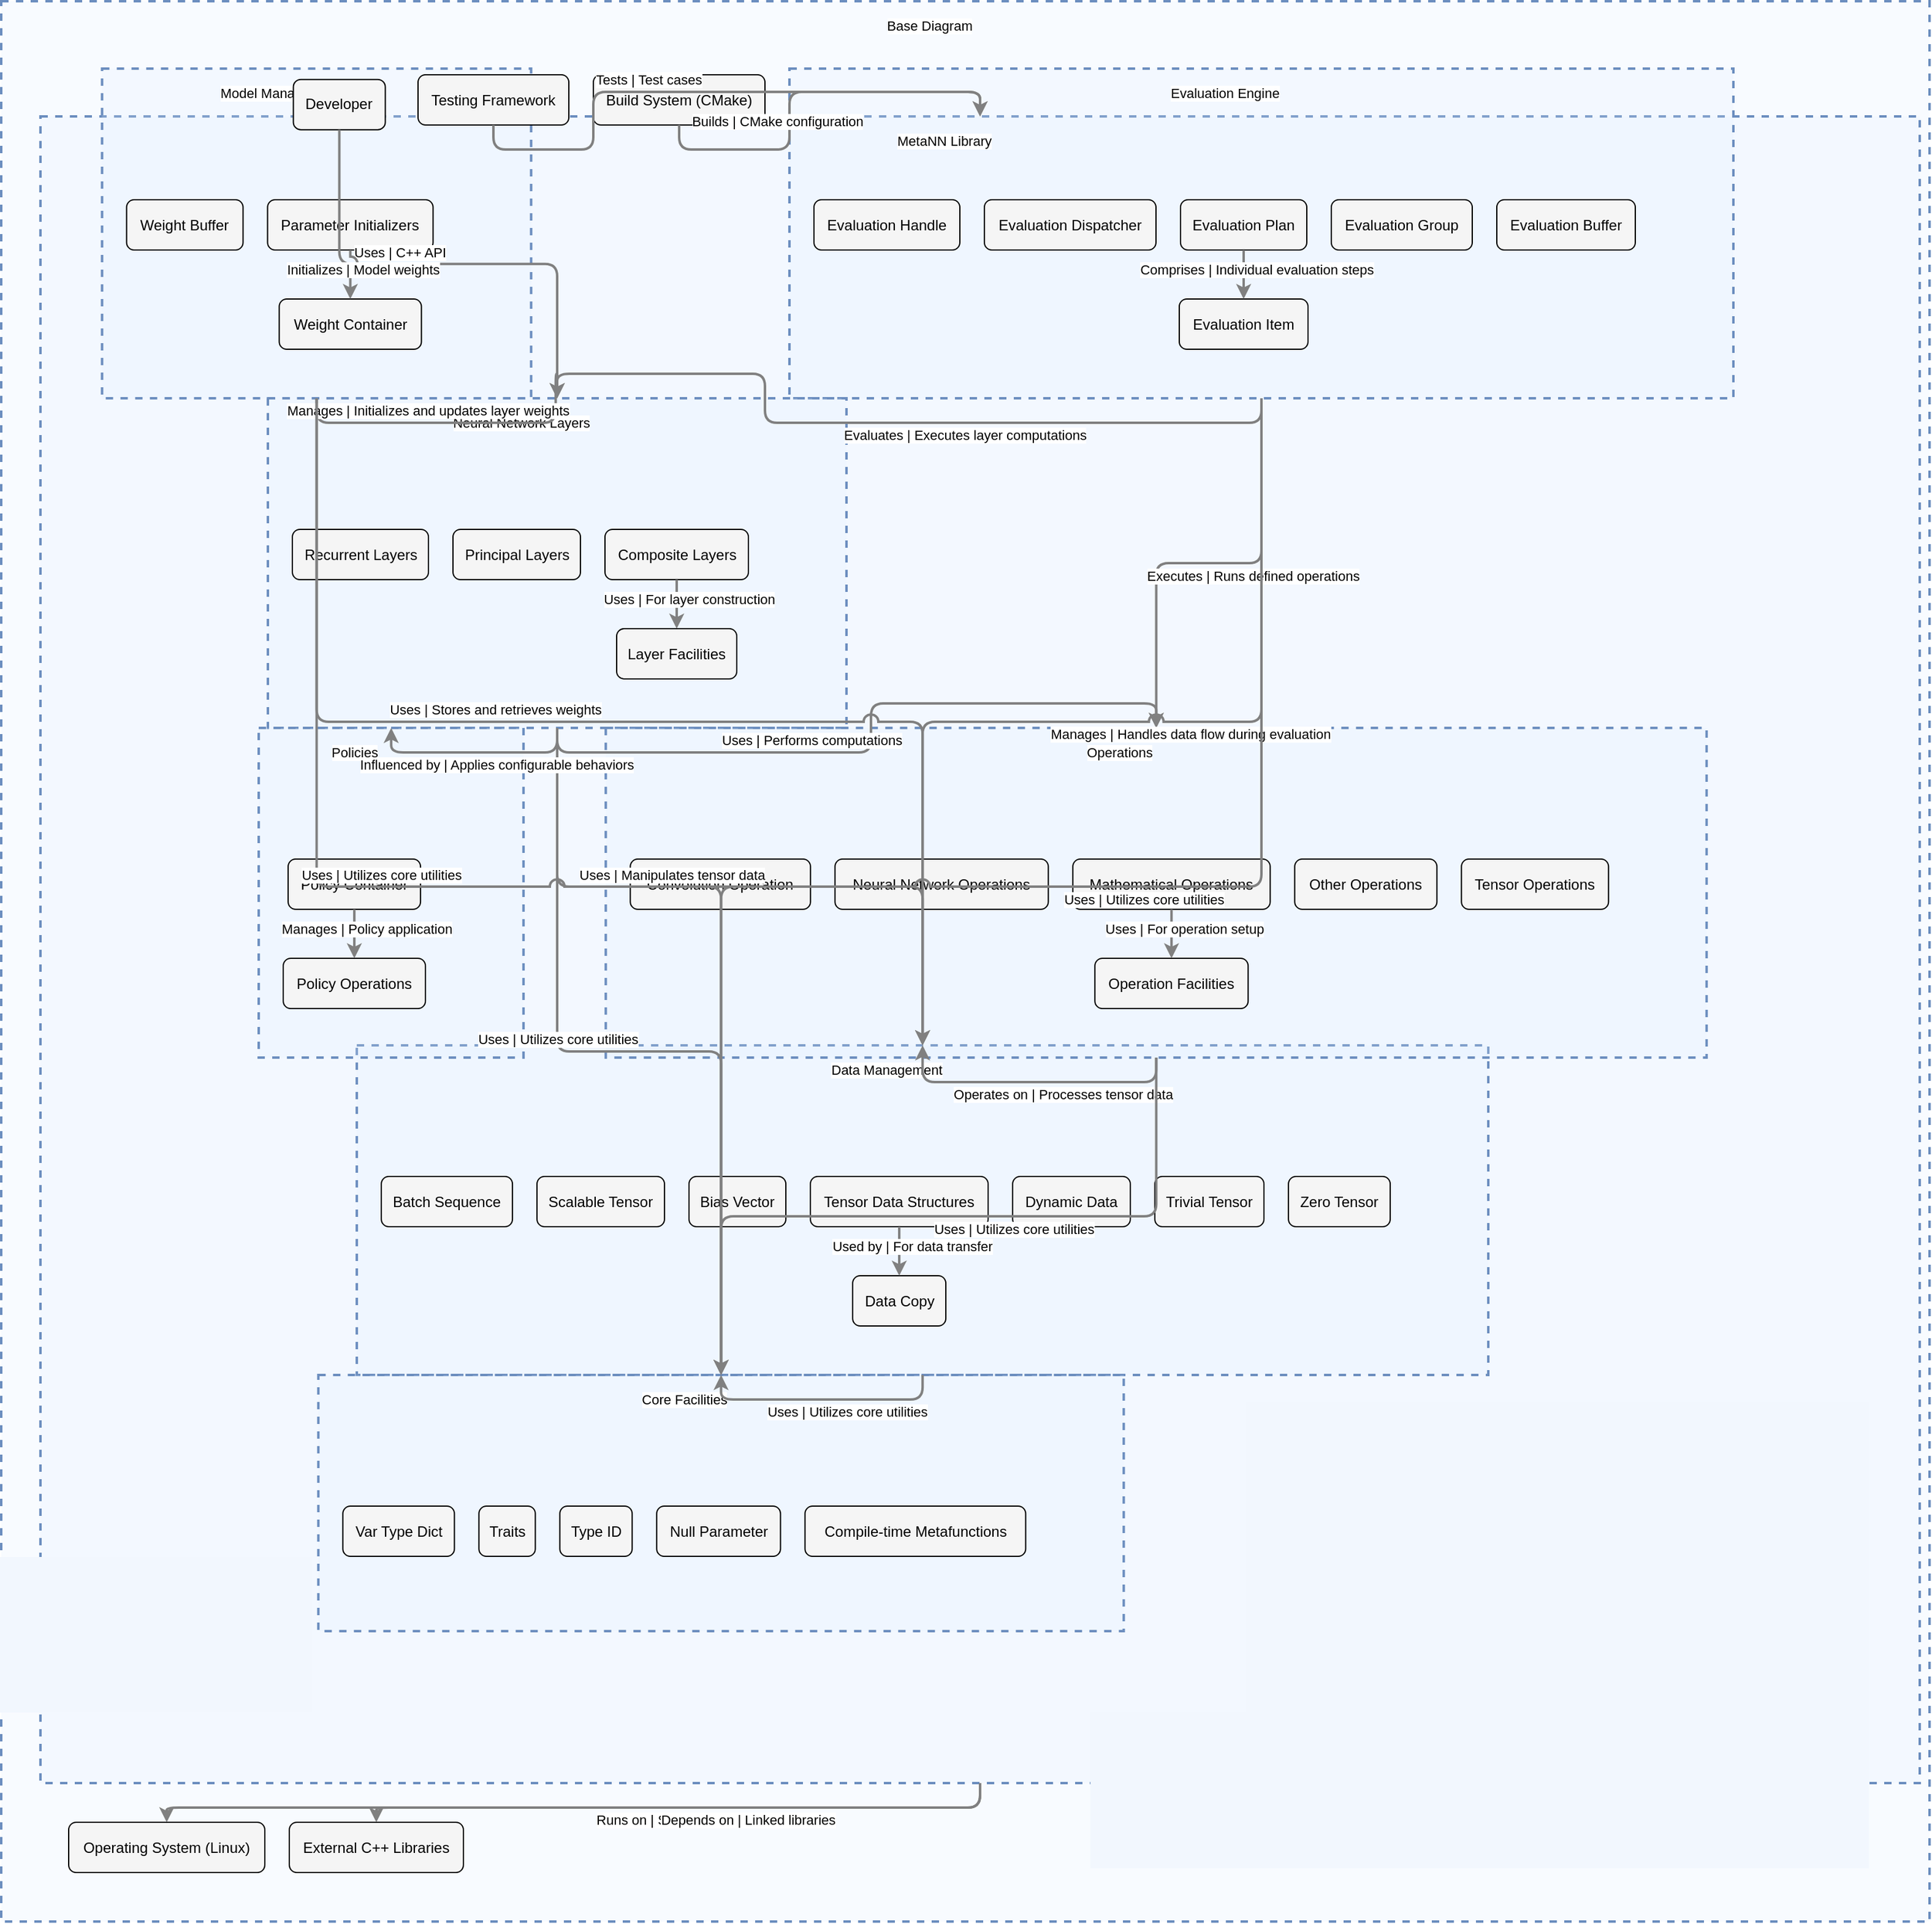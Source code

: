 <?xml version="1.0" encoding="UTF-8"?>
        <mxfile version="14.6.5" type="device">
          <diagram id="codeviz-diagram" name="System Diagram">
            <mxGraphModel dx="1000" dy="1000" grid="1" gridSize="10" guides="1" tooltips="1" connect="1" arrows="1" fold="1" page="1" pageScale="1" pageWidth="1169" pageHeight="827" math="0" shadow="0">
              <root>
                <mxCell id="0"/>
                <mxCell id="1" parent="0"/>
                <mxCell id="data_management_boundary" value="" style="html=1;whiteSpace=wrap;container=1;fillColor=#dae8fc;strokeColor=#6c8ebf;dashed=1;fillOpacity=20;strokeWidth=2;containerType=none;recursiveResize=0;movable=1;resizable=1;autosize=0;dropTarget=0" vertex="1" parent="metann_library_boundary">
                  <mxGeometry x="258.05" y="758" width="923" height="269" as="geometry"/>
                </mxCell>
                <mxCell id="data_management_boundary_label" value="Data Management" style="edgeLabel;html=1;align=center;verticalAlign=middle;resizable=0;labelBackgroundColor=white;spacing=5" vertex="1" parent="metann_library_boundary">
                  <mxGeometry x="266.05" y="766" width="847" height="24" as="geometry"/>
                </mxCell>
<mxCell id="evaluation_engine_boundary" value="" style="html=1;whiteSpace=wrap;container=1;fillColor=#dae8fc;strokeColor=#6c8ebf;dashed=1;fillOpacity=20;strokeWidth=2;containerType=none;recursiveResize=0;movable=1;resizable=1;autosize=0;dropTarget=0" vertex="1" parent="metann_library_boundary">
                  <mxGeometry x="610.983" y="-39" width="770" height="269" as="geometry"/>
                </mxCell>
                <mxCell id="evaluation_engine_boundary_label" value="Evaluation Engine" style="edgeLabel;html=1;align=center;verticalAlign=middle;resizable=0;labelBackgroundColor=white;spacing=5" vertex="1" parent="metann_library_boundary">
                  <mxGeometry x="618.983" y="-31" width="694" height="24" as="geometry"/>
                </mxCell>
<mxCell id="core_facilities_boundary" value="" style="html=1;whiteSpace=wrap;container=1;fillColor=#dae8fc;strokeColor=#6c8ebf;dashed=1;fillOpacity=20;strokeWidth=2;containerType=none;recursiveResize=0;movable=1;resizable=1;autosize=0;dropTarget=0" vertex="1" parent="metann_library_boundary">
                  <mxGeometry x="226.683" y="1027" width="657" height="209" as="geometry"/>
                </mxCell>
                <mxCell id="core_facilities_boundary_label" value="Core Facilities" style="edgeLabel;html=1;align=center;verticalAlign=middle;resizable=0;labelBackgroundColor=white;spacing=5" vertex="1" parent="metann_library_boundary">
                  <mxGeometry x="234.683" y="1035" width="581" height="24" as="geometry"/>
                </mxCell>
<mxCell id="nn_layers_boundary" value="" style="html=1;whiteSpace=wrap;container=1;fillColor=#dae8fc;strokeColor=#6c8ebf;dashed=1;fillOpacity=20;strokeWidth=2;containerType=none;recursiveResize=0;movable=1;resizable=1;autosize=0;dropTarget=0" vertex="1" parent="metann_library_boundary">
                  <mxGeometry x="185.517" y="230" width="472" height="269" as="geometry"/>
                </mxCell>
                <mxCell id="nn_layers_boundary_label" value="Neural Network Layers" style="edgeLabel;html=1;align=center;verticalAlign=middle;resizable=0;labelBackgroundColor=white;spacing=5" vertex="1" parent="metann_library_boundary">
                  <mxGeometry x="193.517" y="238" width="396" height="24" as="geometry"/>
                </mxCell>
<mxCell id="model_management_boundary" value="" style="html=1;whiteSpace=wrap;container=1;fillColor=#dae8fc;strokeColor=#6c8ebf;dashed=1;fillOpacity=20;strokeWidth=2;containerType=none;recursiveResize=0;movable=1;resizable=1;autosize=0;dropTarget=0" vertex="1" parent="metann_library_boundary">
                  <mxGeometry x="50.267" y="-39" width="350" height="269" as="geometry"/>
                </mxCell>
                <mxCell id="model_management_boundary_label" value="Model Management" style="edgeLabel;html=1;align=center;verticalAlign=middle;resizable=0;labelBackgroundColor=white;spacing=5" vertex="1" parent="metann_library_boundary">
                  <mxGeometry x="58.267" y="-31" width="274" height="24" as="geometry"/>
                </mxCell>
<mxCell id="operations_boundary" value="" style="html=1;whiteSpace=wrap;container=1;fillColor=#dae8fc;strokeColor=#6c8ebf;dashed=1;fillOpacity=20;strokeWidth=2;containerType=none;recursiveResize=0;movable=1;resizable=1;autosize=0;dropTarget=0" vertex="1" parent="metann_library_boundary">
                  <mxGeometry x="461.15" y="499" width="898" height="269" as="geometry"/>
                </mxCell>
                <mxCell id="operations_boundary_label" value="Operations" style="edgeLabel;html=1;align=center;verticalAlign=middle;resizable=0;labelBackgroundColor=white;spacing=5" vertex="1" parent="metann_library_boundary">
                  <mxGeometry x="469.15" y="507" width="822" height="24" as="geometry"/>
                </mxCell>
<mxCell id="policies_boundary" value="" style="html=1;whiteSpace=wrap;container=1;fillColor=#dae8fc;strokeColor=#6c8ebf;dashed=1;fillOpacity=20;strokeWidth=2;containerType=none;recursiveResize=0;movable=1;resizable=1;autosize=0;dropTarget=0" vertex="1" parent="metann_library_boundary">
                  <mxGeometry x="178.05" y="499" width="216" height="269" as="geometry"/>
                </mxCell>
                <mxCell id="policies_boundary_label" value="Policies" style="edgeLabel;html=1;align=center;verticalAlign=middle;resizable=0;labelBackgroundColor=white;spacing=5" vertex="1" parent="metann_library_boundary">
                  <mxGeometry x="186.05" y="507" width="140" height="24" as="geometry"/>
                </mxCell>
<mxCell id="metann_library_boundary" value="" style="html=1;whiteSpace=wrap;container=1;fillColor=#dae8fc;strokeColor=#6c8ebf;dashed=1;fillOpacity=20;strokeWidth=2;containerType=none;recursiveResize=0;movable=1;resizable=1;autosize=0;dropTarget=0" vertex="1" parent="base-diagram-group">
                  <mxGeometry x="32" y="94" width="1533" height="1360" as="geometry"/>
                </mxCell>
                <mxCell id="metann_library_boundary_label" value="MetaNN Library" style="edgeLabel;html=1;align=center;verticalAlign=middle;resizable=0;labelBackgroundColor=white;spacing=5" vertex="1" parent="base-diagram-group">
                  <mxGeometry x="40" y="102" width="1457" height="24" as="geometry"/>
                </mxCell>
<mxCell id="base-diagram-group" value="" style="html=1;whiteSpace=wrap;container=1;fillColor=#dae8fc;strokeColor=#6c8ebf;dashed=1;fillOpacity=20;strokeWidth=2;containerType=none;recursiveResize=0;movable=1;resizable=1;autosize=0;dropTarget=0" vertex="1" parent="1">
                  <mxGeometry x="12" y="12" width="1573" height="1567" as="geometry"/>
                </mxCell>
                <mxCell id="base-diagram-group_label" value="Base Diagram" style="edgeLabel;html=1;align=center;verticalAlign=middle;resizable=0;labelBackgroundColor=white;spacing=5" vertex="1" parent="1">
                  <mxGeometry x="20" y="20" width="1497" height="24" as="geometry"/>
                </mxCell>
                <mxCell id="developer" value="Developer" style="rounded=1;whiteSpace=wrap;html=1;fillColor=#f5f5f5" vertex="1" parent="base-diagram-group">
                      <mxGeometry x="238.296" y="63.84" width="75" height="41" as="geometry"/>
                    </mxCell>
<mxCell id="build_system" value="Build System (CMake)" style="rounded=1;whiteSpace=wrap;html=1;fillColor=#f5f5f5" vertex="1" parent="base-diagram-group">
                      <mxGeometry x="483.017" y="60" width="140" height="41" as="geometry"/>
                    </mxCell>
<mxCell id="testing_framework" value="Testing Framework" style="rounded=1;whiteSpace=wrap;html=1;fillColor=#f5f5f5" vertex="1" parent="base-diagram-group">
                      <mxGeometry x="340.017" y="60" width="123" height="41" as="geometry"/>
                    </mxCell>
<mxCell id="operating_system" value="Operating System (Linux)" style="rounded=1;whiteSpace=wrap;html=1;fillColor=#f5f5f5" vertex="1" parent="base-diagram-group">
                      <mxGeometry x="55.017" y="1486" width="160" height="41" as="geometry"/>
                    </mxCell>
<mxCell id="external_libraries" value="External C++ Libraries" style="rounded=1;whiteSpace=wrap;html=1;fillColor=#f5f5f5" vertex="1" parent="base-diagram-group">
                      <mxGeometry x="235.017" y="1486" width="142" height="41" as="geometry"/>
                    </mxCell>
<mxCell id="tensor_data" value="Tensor Data Structures" style="rounded=1;whiteSpace=wrap;html=1;fillColor=#f5f5f5" vertex="1" parent="data_management_boundary">
                      <mxGeometry x="370" y="107" width="145" height="41" as="geometry"/>
                    </mxCell>
<mxCell id="scalable_tensor" value="Scalable Tensor" style="rounded=1;whiteSpace=wrap;html=1;fillColor=#f5f5f5" vertex="1" parent="data_management_boundary">
                      <mxGeometry x="147" y="107" width="104" height="41" as="geometry"/>
                    </mxCell>
<mxCell id="bias_vector" value="Bias Vector" style="rounded=1;whiteSpace=wrap;html=1;fillColor=#f5f5f5" vertex="1" parent="data_management_boundary">
                      <mxGeometry x="271" y="107" width="79" height="41" as="geometry"/>
                    </mxCell>
<mxCell id="dynamic_data" value="Dynamic Data" style="rounded=1;whiteSpace=wrap;html=1;fillColor=#f5f5f5" vertex="1" parent="data_management_boundary">
                      <mxGeometry x="535" y="107" width="96" height="41" as="geometry"/>
                    </mxCell>
<mxCell id="zero_tensor" value="Zero Tensor" style="rounded=1;whiteSpace=wrap;html=1;fillColor=#f5f5f5" vertex="1" parent="data_management_boundary">
                      <mxGeometry x="760" y="107" width="83" height="41" as="geometry"/>
                    </mxCell>
<mxCell id="trivial_tensor" value="Trivial Tensor" style="rounded=1;whiteSpace=wrap;html=1;fillColor=#f5f5f5" vertex="1" parent="data_management_boundary">
                      <mxGeometry x="651" y="107" width="89" height="41" as="geometry"/>
                    </mxCell>
<mxCell id="batch_sequence" value="Batch Sequence" style="rounded=1;whiteSpace=wrap;html=1;fillColor=#f5f5f5" vertex="1" parent="data_management_boundary">
                      <mxGeometry x="20" y="107" width="107" height="41" as="geometry"/>
                    </mxCell>
<mxCell id="data_copy_comp" value="Data Copy" style="rounded=1;whiteSpace=wrap;html=1;fillColor=#f5f5f5" vertex="1" parent="data_management_boundary">
                      <mxGeometry x="404.5" y="188" width="76" height="41" as="geometry"/>
                    </mxCell>
<mxCell id="eval_plan" value="Evaluation Plan" style="rounded=1;whiteSpace=wrap;html=1;fillColor=#f5f5f5" vertex="1" parent="evaluation_engine_boundary">
                      <mxGeometry x="319" y="107" width="103" height="41" as="geometry"/>
                    </mxCell>
<mxCell id="eval_handle" value="Evaluation Handle" style="rounded=1;whiteSpace=wrap;html=1;fillColor=#f5f5f5" vertex="1" parent="evaluation_engine_boundary">
                      <mxGeometry x="20" y="107" width="119" height="41" as="geometry"/>
                    </mxCell>
<mxCell id="eval_dispatcher" value="Evaluation Dispatcher" style="rounded=1;whiteSpace=wrap;html=1;fillColor=#f5f5f5" vertex="1" parent="evaluation_engine_boundary">
                      <mxGeometry x="159" y="107" width="140" height="41" as="geometry"/>
                    </mxCell>
<mxCell id="eval_group" value="Evaluation Group" style="rounded=1;whiteSpace=wrap;html=1;fillColor=#f5f5f5" vertex="1" parent="evaluation_engine_boundary">
                      <mxGeometry x="442" y="107" width="115" height="41" as="geometry"/>
                    </mxCell>
<mxCell id="eval_item" value="Evaluation Item" style="rounded=1;whiteSpace=wrap;html=1;fillColor=#f5f5f5" vertex="1" parent="evaluation_engine_boundary">
                      <mxGeometry x="318" y="188" width="105" height="41" as="geometry"/>
                    </mxCell>
<mxCell id="eval_buffer" value="Evaluation Buffer" style="rounded=1;whiteSpace=wrap;html=1;fillColor=#f5f5f5" vertex="1" parent="evaluation_engine_boundary">
                      <mxGeometry x="577" y="107" width="113" height="41" as="geometry"/>
                    </mxCell>
<mxCell id="facilities_traits" value="Traits" style="rounded=1;whiteSpace=wrap;html=1;fillColor=#f5f5f5" vertex="1" parent="core_facilities_boundary">
                      <mxGeometry x="131" y="107" width="46" height="41" as="geometry"/>
                    </mxCell>
<mxCell id="type_id" value="Type ID" style="rounded=1;whiteSpace=wrap;html=1;fillColor=#f5f5f5" vertex="1" parent="core_facilities_boundary">
                      <mxGeometry x="197" y="107" width="59" height="41" as="geometry"/>
                    </mxCell>
<mxCell id="var_type_dict" value="Var Type Dict" style="rounded=1;whiteSpace=wrap;html=1;fillColor=#f5f5f5" vertex="1" parent="core_facilities_boundary">
                      <mxGeometry x="20" y="107" width="91" height="41" as="geometry"/>
                    </mxCell>
<mxCell id="null_param" value="Null Parameter" style="rounded=1;whiteSpace=wrap;html=1;fillColor=#f5f5f5" vertex="1" parent="core_facilities_boundary">
                      <mxGeometry x="276" y="107" width="101" height="41" as="geometry"/>
                    </mxCell>
<mxCell id="cont_metafuns" value="Compile-time Metafunctions" style="rounded=1;whiteSpace=wrap;html=1;fillColor=#f5f5f5" vertex="1" parent="core_facilities_boundary">
                      <mxGeometry x="397" y="107" width="180" height="41" as="geometry"/>
                    </mxCell>
<mxCell id="composite_layers" value="Composite Layers" style="rounded=1;whiteSpace=wrap;html=1;fillColor=#f5f5f5" vertex="1" parent="nn_layers_boundary">
                      <mxGeometry x="275" y="107" width="117" height="41" as="geometry"/>
                    </mxCell>
<mxCell id="recurrent_layers" value="Recurrent Layers" style="rounded=1;whiteSpace=wrap;html=1;fillColor=#f5f5f5" vertex="1" parent="nn_layers_boundary">
                      <mxGeometry x="20" y="107" width="111" height="41" as="geometry"/>
                    </mxCell>
<mxCell id="layer_facilities" value="Layer Facilities" style="rounded=1;whiteSpace=wrap;html=1;fillColor=#f5f5f5" vertex="1" parent="nn_layers_boundary">
                      <mxGeometry x="284.5" y="188" width="98" height="41" as="geometry"/>
                    </mxCell>
<mxCell id="principal_layers" value="Principal Layers" style="rounded=1;whiteSpace=wrap;html=1;fillColor=#f5f5f5" vertex="1" parent="nn_layers_boundary">
                      <mxGeometry x="151" y="107" width="104" height="41" as="geometry"/>
                    </mxCell>
<mxCell id="weight_buffer" value="Weight Buffer" style="rounded=1;whiteSpace=wrap;html=1;fillColor=#f5f5f5" vertex="1" parent="model_management_boundary">
                      <mxGeometry x="20" y="107" width="95" height="41" as="geometry"/>
                    </mxCell>
<mxCell id="param_initializer" value="Parameter Initializers" style="rounded=1;whiteSpace=wrap;html=1;fillColor=#f5f5f5" vertex="1" parent="model_management_boundary">
                      <mxGeometry x="135" y="107" width="135" height="41" as="geometry"/>
                    </mxCell>
<mxCell id="weight_container" value="Weight Container" style="rounded=1;whiteSpace=wrap;html=1;fillColor=#f5f5f5" vertex="1" parent="model_management_boundary">
                      <mxGeometry x="144.5" y="188" width="116" height="41" as="geometry"/>
                    </mxCell>
<mxCell id="conv_op" value="Convolution Operation" style="rounded=1;whiteSpace=wrap;html=1;fillColor=#f5f5f5" vertex="1" parent="operations_boundary">
                      <mxGeometry x="20" y="107" width="147" height="41" as="geometry"/>
                    </mxCell>
<mxCell id="math_ops" value="Mathematical Operations" style="rounded=1;whiteSpace=wrap;html=1;fillColor=#f5f5f5" vertex="1" parent="operations_boundary">
                      <mxGeometry x="381" y="107" width="161" height="41" as="geometry"/>
                    </mxCell>
<mxCell id="nn_ops" value="Neural Network Operations" style="rounded=1;whiteSpace=wrap;html=1;fillColor=#f5f5f5" vertex="1" parent="operations_boundary">
                      <mxGeometry x="187" y="107" width="174" height="41" as="geometry"/>
                    </mxCell>
<mxCell id="other_ops" value="Other Operations" style="rounded=1;whiteSpace=wrap;html=1;fillColor=#f5f5f5" vertex="1" parent="operations_boundary">
                      <mxGeometry x="562" y="107" width="116" height="41" as="geometry"/>
                    </mxCell>
<mxCell id="tensor_ops" value="Tensor Operations" style="rounded=1;whiteSpace=wrap;html=1;fillColor=#f5f5f5" vertex="1" parent="operations_boundary">
                      <mxGeometry x="698" y="107" width="120" height="41" as="geometry"/>
                    </mxCell>
<mxCell id="operation_facilities" value="Operation Facilities" style="rounded=1;whiteSpace=wrap;html=1;fillColor=#f5f5f5" vertex="1" parent="operations_boundary">
                      <mxGeometry x="399" y="188" width="125" height="41" as="geometry"/>
                    </mxCell>
<mxCell id="policy_container" value="Policy Container" style="rounded=1;whiteSpace=wrap;html=1;fillColor=#f5f5f5" vertex="1" parent="policies_boundary">
                      <mxGeometry x="24" y="107" width="108" height="41" as="geometry"/>
                    </mxCell>
<mxCell id="policy_operations" value="Policy Operations" style="rounded=1;whiteSpace=wrap;html=1;fillColor=#f5f5f5" vertex="1" parent="policies_boundary">
                      <mxGeometry x="20" y="188" width="116" height="41" as="geometry"/>
                    </mxCell>
                <mxCell id="edge-e-developer-nn_layers_boundary" style="edgeStyle=orthogonalEdgeStyle;rounded=1;orthogonalLoop=1;jettySize=auto;html=1;strokeColor=#808080;strokeWidth=2;jumpStyle=arc;jumpSize=10;spacing=15;labelBackgroundColor=white;labelBorderColor=none" edge="1" parent="1" source="developer" target="nn_layers_boundary">
                    <mxGeometry relative="1" as="geometry"/>
                  </mxCell>
                  <mxCell id="edge-e-developer-nn_layers_boundary_label" value="Uses | C++ API" style="edgeLabel;html=1;align=center;verticalAlign=middle;resizable=0;points=[];" vertex="1" connectable="0" parent="edge-e-developer-nn_layers_boundary">
                    <mxGeometry x="-0.2" y="10" relative="1" as="geometry">
                      <mxPoint as="offset"/>
                    </mxGeometry>
                  </mxCell>
<mxCell id="edge-e-nn_layers_boundary-operations_boundary" style="edgeStyle=orthogonalEdgeStyle;rounded=1;orthogonalLoop=1;jettySize=auto;html=1;strokeColor=#808080;strokeWidth=2;jumpStyle=arc;jumpSize=10;spacing=15;labelBackgroundColor=white;labelBorderColor=none" edge="1" parent="1" source="nn_layers_boundary" target="operations_boundary">
                    <mxGeometry relative="1" as="geometry"/>
                  </mxCell>
                  <mxCell id="edge-e-nn_layers_boundary-operations_boundary_label" value="Uses | Performs computations" style="edgeLabel;html=1;align=center;verticalAlign=middle;resizable=0;points=[];" vertex="1" connectable="0" parent="edge-e-nn_layers_boundary-operations_boundary">
                    <mxGeometry x="-0.2" y="10" relative="1" as="geometry">
                      <mxPoint as="offset"/>
                    </mxGeometry>
                  </mxCell>
<mxCell id="edge-e-nn_layers_boundary-data_management_boundary" style="edgeStyle=orthogonalEdgeStyle;rounded=1;orthogonalLoop=1;jettySize=auto;html=1;strokeColor=#808080;strokeWidth=2;jumpStyle=arc;jumpSize=10;spacing=15;labelBackgroundColor=white;labelBorderColor=none" edge="1" parent="1" source="nn_layers_boundary" target="data_management_boundary">
                    <mxGeometry relative="1" as="geometry"/>
                  </mxCell>
                  <mxCell id="edge-e-nn_layers_boundary-data_management_boundary_label" value="Uses | Manipulates tensor data" style="edgeLabel;html=1;align=center;verticalAlign=middle;resizable=0;points=[];" vertex="1" connectable="0" parent="edge-e-nn_layers_boundary-data_management_boundary">
                    <mxGeometry x="-0.2" y="10" relative="1" as="geometry">
                      <mxPoint as="offset"/>
                    </mxGeometry>
                  </mxCell>
<mxCell id="edge-e-nn_layers_boundary-core_facilities_boundary" style="edgeStyle=orthogonalEdgeStyle;rounded=1;orthogonalLoop=1;jettySize=auto;html=1;strokeColor=#808080;strokeWidth=2;jumpStyle=arc;jumpSize=10;spacing=15;labelBackgroundColor=white;labelBorderColor=none" edge="1" parent="1" source="nn_layers_boundary" target="core_facilities_boundary">
                    <mxGeometry relative="1" as="geometry"/>
                  </mxCell>
                  <mxCell id="edge-e-nn_layers_boundary-core_facilities_boundary_label" value="Uses | Utilizes core utilities" style="edgeLabel;html=1;align=center;verticalAlign=middle;resizable=0;points=[];" vertex="1" connectable="0" parent="edge-e-nn_layers_boundary-core_facilities_boundary">
                    <mxGeometry x="-0.2" y="10" relative="1" as="geometry">
                      <mxPoint as="offset"/>
                    </mxGeometry>
                  </mxCell>
<mxCell id="edge-e-nn_layers_boundary-policies_boundary" style="edgeStyle=orthogonalEdgeStyle;rounded=1;orthogonalLoop=1;jettySize=auto;html=1;strokeColor=#808080;strokeWidth=2;jumpStyle=arc;jumpSize=10;spacing=15;labelBackgroundColor=white;labelBorderColor=none" edge="1" parent="1" source="nn_layers_boundary" target="policies_boundary">
                    <mxGeometry relative="1" as="geometry"/>
                  </mxCell>
                  <mxCell id="edge-e-nn_layers_boundary-policies_boundary_label" value="Influenced by | Applies configurable behaviors" style="edgeLabel;html=1;align=center;verticalAlign=middle;resizable=0;points=[];" vertex="1" connectable="0" parent="edge-e-nn_layers_boundary-policies_boundary">
                    <mxGeometry x="-0.2" y="10" relative="1" as="geometry">
                      <mxPoint as="offset"/>
                    </mxGeometry>
                  </mxCell>
<mxCell id="edge-e-model_management_boundary-nn_layers_boundary" style="edgeStyle=orthogonalEdgeStyle;rounded=1;orthogonalLoop=1;jettySize=auto;html=1;strokeColor=#808080;strokeWidth=2;jumpStyle=arc;jumpSize=10;spacing=15;labelBackgroundColor=white;labelBorderColor=none" edge="1" parent="1" source="model_management_boundary" target="nn_layers_boundary">
                    <mxGeometry relative="1" as="geometry"/>
                  </mxCell>
                  <mxCell id="edge-e-model_management_boundary-nn_layers_boundary_label" value="Manages | Initializes and updates layer weights" style="edgeLabel;html=1;align=center;verticalAlign=middle;resizable=0;points=[];" vertex="1" connectable="0" parent="edge-e-model_management_boundary-nn_layers_boundary">
                    <mxGeometry x="-0.2" y="10" relative="1" as="geometry">
                      <mxPoint as="offset"/>
                    </mxGeometry>
                  </mxCell>
<mxCell id="edge-e-model_management_boundary-data_management_boundary" style="edgeStyle=orthogonalEdgeStyle;rounded=1;orthogonalLoop=1;jettySize=auto;html=1;strokeColor=#808080;strokeWidth=2;jumpStyle=arc;jumpSize=10;spacing=15;labelBackgroundColor=white;labelBorderColor=none" edge="1" parent="1" source="model_management_boundary" target="data_management_boundary">
                    <mxGeometry relative="1" as="geometry"/>
                  </mxCell>
                  <mxCell id="edge-e-model_management_boundary-data_management_boundary_label" value="Uses | Stores and retrieves weights" style="edgeLabel;html=1;align=center;verticalAlign=middle;resizable=0;points=[];" vertex="1" connectable="0" parent="edge-e-model_management_boundary-data_management_boundary">
                    <mxGeometry x="-0.2" y="10" relative="1" as="geometry">
                      <mxPoint as="offset"/>
                    </mxGeometry>
                  </mxCell>
<mxCell id="edge-e-model_management_boundary-core_facilities_boundary" style="edgeStyle=orthogonalEdgeStyle;rounded=1;orthogonalLoop=1;jettySize=auto;html=1;strokeColor=#808080;strokeWidth=2;jumpStyle=arc;jumpSize=10;spacing=15;labelBackgroundColor=white;labelBorderColor=none" edge="1" parent="1" source="model_management_boundary" target="core_facilities_boundary">
                    <mxGeometry relative="1" as="geometry"/>
                  </mxCell>
                  <mxCell id="edge-e-model_management_boundary-core_facilities_boundary_label" value="Uses | Utilizes core utilities" style="edgeLabel;html=1;align=center;verticalAlign=middle;resizable=0;points=[];" vertex="1" connectable="0" parent="edge-e-model_management_boundary-core_facilities_boundary">
                    <mxGeometry x="-0.2" y="10" relative="1" as="geometry">
                      <mxPoint as="offset"/>
                    </mxGeometry>
                  </mxCell>
<mxCell id="edge-e-evaluation_engine_boundary-nn_layers_boundary" style="edgeStyle=orthogonalEdgeStyle;rounded=1;orthogonalLoop=1;jettySize=auto;html=1;strokeColor=#808080;strokeWidth=2;jumpStyle=arc;jumpSize=10;spacing=15;labelBackgroundColor=white;labelBorderColor=none" edge="1" parent="1" source="evaluation_engine_boundary" target="nn_layers_boundary">
                    <mxGeometry relative="1" as="geometry"/>
                  </mxCell>
                  <mxCell id="edge-e-evaluation_engine_boundary-nn_layers_boundary_label" value="Evaluates | Executes layer computations" style="edgeLabel;html=1;align=center;verticalAlign=middle;resizable=0;points=[];" vertex="1" connectable="0" parent="edge-e-evaluation_engine_boundary-nn_layers_boundary">
                    <mxGeometry x="-0.2" y="10" relative="1" as="geometry">
                      <mxPoint as="offset"/>
                    </mxGeometry>
                  </mxCell>
<mxCell id="edge-e-evaluation_engine_boundary-operations_boundary" style="edgeStyle=orthogonalEdgeStyle;rounded=1;orthogonalLoop=1;jettySize=auto;html=1;strokeColor=#808080;strokeWidth=2;jumpStyle=arc;jumpSize=10;spacing=15;labelBackgroundColor=white;labelBorderColor=none" edge="1" parent="1" source="evaluation_engine_boundary" target="operations_boundary">
                    <mxGeometry relative="1" as="geometry"/>
                  </mxCell>
                  <mxCell id="edge-e-evaluation_engine_boundary-operations_boundary_label" value="Executes | Runs defined operations" style="edgeLabel;html=1;align=center;verticalAlign=middle;resizable=0;points=[];" vertex="1" connectable="0" parent="edge-e-evaluation_engine_boundary-operations_boundary">
                    <mxGeometry x="-0.2" y="10" relative="1" as="geometry">
                      <mxPoint as="offset"/>
                    </mxGeometry>
                  </mxCell>
<mxCell id="edge-e-evaluation_engine_boundary-data_management_boundary" style="edgeStyle=orthogonalEdgeStyle;rounded=1;orthogonalLoop=1;jettySize=auto;html=1;strokeColor=#808080;strokeWidth=2;jumpStyle=arc;jumpSize=10;spacing=15;labelBackgroundColor=white;labelBorderColor=none" edge="1" parent="1" source="evaluation_engine_boundary" target="data_management_boundary">
                    <mxGeometry relative="1" as="geometry"/>
                  </mxCell>
                  <mxCell id="edge-e-evaluation_engine_boundary-data_management_boundary_label" value="Manages | Handles data flow during evaluation" style="edgeLabel;html=1;align=center;verticalAlign=middle;resizable=0;points=[];" vertex="1" connectable="0" parent="edge-e-evaluation_engine_boundary-data_management_boundary">
                    <mxGeometry x="-0.2" y="10" relative="1" as="geometry">
                      <mxPoint as="offset"/>
                    </mxGeometry>
                  </mxCell>
<mxCell id="edge-e-evaluation_engine_boundary-core_facilities_boundary" style="edgeStyle=orthogonalEdgeStyle;rounded=1;orthogonalLoop=1;jettySize=auto;html=1;strokeColor=#808080;strokeWidth=2;jumpStyle=arc;jumpSize=10;spacing=15;labelBackgroundColor=white;labelBorderColor=none" edge="1" parent="1" source="evaluation_engine_boundary" target="core_facilities_boundary">
                    <mxGeometry relative="1" as="geometry"/>
                  </mxCell>
                  <mxCell id="edge-e-evaluation_engine_boundary-core_facilities_boundary_label" value="Uses | Utilizes core utilities" style="edgeLabel;html=1;align=center;verticalAlign=middle;resizable=0;points=[];" vertex="1" connectable="0" parent="edge-e-evaluation_engine_boundary-core_facilities_boundary">
                    <mxGeometry x="-0.2" y="10" relative="1" as="geometry">
                      <mxPoint as="offset"/>
                    </mxGeometry>
                  </mxCell>
<mxCell id="edge-e-operations_boundary-data_management_boundary" style="edgeStyle=orthogonalEdgeStyle;rounded=1;orthogonalLoop=1;jettySize=auto;html=1;strokeColor=#808080;strokeWidth=2;jumpStyle=arc;jumpSize=10;spacing=15;labelBackgroundColor=white;labelBorderColor=none" edge="1" parent="1" source="operations_boundary" target="data_management_boundary">
                    <mxGeometry relative="1" as="geometry"/>
                  </mxCell>
                  <mxCell id="edge-e-operations_boundary-data_management_boundary_label" value="Operates on | Processes tensor data" style="edgeLabel;html=1;align=center;verticalAlign=middle;resizable=0;points=[];" vertex="1" connectable="0" parent="edge-e-operations_boundary-data_management_boundary">
                    <mxGeometry x="-0.2" y="10" relative="1" as="geometry">
                      <mxPoint as="offset"/>
                    </mxGeometry>
                  </mxCell>
<mxCell id="edge-e-operations_boundary-core_facilities_boundary" style="edgeStyle=orthogonalEdgeStyle;rounded=1;orthogonalLoop=1;jettySize=auto;html=1;strokeColor=#808080;strokeWidth=2;jumpStyle=arc;jumpSize=10;spacing=15;labelBackgroundColor=white;labelBorderColor=none" edge="1" parent="1" source="operations_boundary" target="core_facilities_boundary">
                    <mxGeometry relative="1" as="geometry"/>
                  </mxCell>
                  <mxCell id="edge-e-operations_boundary-core_facilities_boundary_label" value="Uses | Utilizes core utilities" style="edgeLabel;html=1;align=center;verticalAlign=middle;resizable=0;points=[];" vertex="1" connectable="0" parent="edge-e-operations_boundary-core_facilities_boundary">
                    <mxGeometry x="-0.2" y="10" relative="1" as="geometry">
                      <mxPoint as="offset"/>
                    </mxGeometry>
                  </mxCell>
<mxCell id="edge-e-data_management_boundary-core_facilities_boundary" style="edgeStyle=orthogonalEdgeStyle;rounded=1;orthogonalLoop=1;jettySize=auto;html=1;strokeColor=#808080;strokeWidth=2;jumpStyle=arc;jumpSize=10;spacing=15;labelBackgroundColor=white;labelBorderColor=none" edge="1" parent="1" source="data_management_boundary" target="core_facilities_boundary">
                    <mxGeometry relative="1" as="geometry"/>
                  </mxCell>
                  <mxCell id="edge-e-data_management_boundary-core_facilities_boundary_label" value="Uses | Utilizes core utilities" style="edgeLabel;html=1;align=center;verticalAlign=middle;resizable=0;points=[];" vertex="1" connectable="0" parent="edge-e-data_management_boundary-core_facilities_boundary">
                    <mxGeometry x="-0.2" y="10" relative="1" as="geometry">
                      <mxPoint as="offset"/>
                    </mxGeometry>
                  </mxCell>
<mxCell id="edge-e-composite_layers-layer_facilities" style="edgeStyle=orthogonalEdgeStyle;rounded=1;orthogonalLoop=1;jettySize=auto;html=1;strokeColor=#808080;strokeWidth=2;jumpStyle=arc;jumpSize=10;spacing=15;labelBackgroundColor=white;labelBorderColor=none" edge="1" parent="1" source="composite_layers" target="layer_facilities">
                    <mxGeometry relative="1" as="geometry"/>
                  </mxCell>
                  <mxCell id="edge-e-composite_layers-layer_facilities_label" value="Uses | For layer construction" style="edgeLabel;html=1;align=center;verticalAlign=middle;resizable=0;points=[];" vertex="1" connectable="0" parent="edge-e-composite_layers-layer_facilities">
                    <mxGeometry x="-0.2" y="10" relative="1" as="geometry">
                      <mxPoint as="offset"/>
                    </mxGeometry>
                  </mxCell>
<mxCell id="edge-e-eval_plan-eval_item" style="edgeStyle=orthogonalEdgeStyle;rounded=1;orthogonalLoop=1;jettySize=auto;html=1;strokeColor=#808080;strokeWidth=2;jumpStyle=arc;jumpSize=10;spacing=15;labelBackgroundColor=white;labelBorderColor=none" edge="1" parent="1" source="eval_plan" target="eval_item">
                    <mxGeometry relative="1" as="geometry"/>
                  </mxCell>
                  <mxCell id="edge-e-eval_plan-eval_item_label" value="Comprises | Individual evaluation steps" style="edgeLabel;html=1;align=center;verticalAlign=middle;resizable=0;points=[];" vertex="1" connectable="0" parent="edge-e-eval_plan-eval_item">
                    <mxGeometry x="-0.2" y="10" relative="1" as="geometry">
                      <mxPoint as="offset"/>
                    </mxGeometry>
                  </mxCell>
<mxCell id="edge-e-tensor_data-data_copy_comp" style="edgeStyle=orthogonalEdgeStyle;rounded=1;orthogonalLoop=1;jettySize=auto;html=1;strokeColor=#808080;strokeWidth=2;jumpStyle=arc;jumpSize=10;spacing=15;labelBackgroundColor=white;labelBorderColor=none" edge="1" parent="1" source="tensor_data" target="data_copy_comp">
                    <mxGeometry relative="1" as="geometry"/>
                  </mxCell>
                  <mxCell id="edge-e-tensor_data-data_copy_comp_label" value="Used by | For data transfer" style="edgeLabel;html=1;align=center;verticalAlign=middle;resizable=0;points=[];" vertex="1" connectable="0" parent="edge-e-tensor_data-data_copy_comp">
                    <mxGeometry x="-0.2" y="10" relative="1" as="geometry">
                      <mxPoint as="offset"/>
                    </mxGeometry>
                  </mxCell>
<mxCell id="edge-e-param_initializer-weight_container" style="edgeStyle=orthogonalEdgeStyle;rounded=1;orthogonalLoop=1;jettySize=auto;html=1;strokeColor=#808080;strokeWidth=2;jumpStyle=arc;jumpSize=10;spacing=15;labelBackgroundColor=white;labelBorderColor=none" edge="1" parent="1" source="param_initializer" target="weight_container">
                    <mxGeometry relative="1" as="geometry"/>
                  </mxCell>
                  <mxCell id="edge-e-param_initializer-weight_container_label" value="Initializes | Model weights" style="edgeLabel;html=1;align=center;verticalAlign=middle;resizable=0;points=[];" vertex="1" connectable="0" parent="edge-e-param_initializer-weight_container">
                    <mxGeometry x="-0.2" y="10" relative="1" as="geometry">
                      <mxPoint as="offset"/>
                    </mxGeometry>
                  </mxCell>
<mxCell id="edge-e-math_ops-operation_facilities" style="edgeStyle=orthogonalEdgeStyle;rounded=1;orthogonalLoop=1;jettySize=auto;html=1;strokeColor=#808080;strokeWidth=2;jumpStyle=arc;jumpSize=10;spacing=15;labelBackgroundColor=white;labelBorderColor=none" edge="1" parent="1" source="math_ops" target="operation_facilities">
                    <mxGeometry relative="1" as="geometry"/>
                  </mxCell>
                  <mxCell id="edge-e-math_ops-operation_facilities_label" value="Uses | For operation setup" style="edgeLabel;html=1;align=center;verticalAlign=middle;resizable=0;points=[];" vertex="1" connectable="0" parent="edge-e-math_ops-operation_facilities">
                    <mxGeometry x="-0.2" y="10" relative="1" as="geometry">
                      <mxPoint as="offset"/>
                    </mxGeometry>
                  </mxCell>
<mxCell id="edge-e-policy_container-policy_operations" style="edgeStyle=orthogonalEdgeStyle;rounded=1;orthogonalLoop=1;jettySize=auto;html=1;strokeColor=#808080;strokeWidth=2;jumpStyle=arc;jumpSize=10;spacing=15;labelBackgroundColor=white;labelBorderColor=none" edge="1" parent="1" source="policy_container" target="policy_operations">
                    <mxGeometry relative="1" as="geometry"/>
                  </mxCell>
                  <mxCell id="edge-e-policy_container-policy_operations_label" value="Manages | Policy application" style="edgeLabel;html=1;align=center;verticalAlign=middle;resizable=0;points=[];" vertex="1" connectable="0" parent="edge-e-policy_container-policy_operations">
                    <mxGeometry x="-0.2" y="10" relative="1" as="geometry">
                      <mxPoint as="offset"/>
                    </mxGeometry>
                  </mxCell>
<mxCell id="edge-e-build_system-metann_library_boundary" style="edgeStyle=orthogonalEdgeStyle;rounded=1;orthogonalLoop=1;jettySize=auto;html=1;strokeColor=#808080;strokeWidth=2;jumpStyle=arc;jumpSize=10;spacing=15;labelBackgroundColor=white;labelBorderColor=none" edge="1" parent="1" source="build_system" target="metann_library_boundary">
                    <mxGeometry relative="1" as="geometry"/>
                  </mxCell>
                  <mxCell id="edge-e-build_system-metann_library_boundary_label" value="Builds | CMake configuration" style="edgeLabel;html=1;align=center;verticalAlign=middle;resizable=0;points=[];" vertex="1" connectable="0" parent="edge-e-build_system-metann_library_boundary">
                    <mxGeometry x="-0.2" y="10" relative="1" as="geometry">
                      <mxPoint as="offset"/>
                    </mxGeometry>
                  </mxCell>
<mxCell id="edge-e-testing_framework-metann_library_boundary" style="edgeStyle=orthogonalEdgeStyle;rounded=1;orthogonalLoop=1;jettySize=auto;html=1;strokeColor=#808080;strokeWidth=2;jumpStyle=arc;jumpSize=10;spacing=15;labelBackgroundColor=white;labelBorderColor=none" edge="1" parent="1" source="testing_framework" target="metann_library_boundary">
                    <mxGeometry relative="1" as="geometry"/>
                  </mxCell>
                  <mxCell id="edge-e-testing_framework-metann_library_boundary_label" value="Tests | Test cases" style="edgeLabel;html=1;align=center;verticalAlign=middle;resizable=0;points=[];" vertex="1" connectable="0" parent="edge-e-testing_framework-metann_library_boundary">
                    <mxGeometry x="-0.2" y="10" relative="1" as="geometry">
                      <mxPoint as="offset"/>
                    </mxGeometry>
                  </mxCell>
<mxCell id="edge-e-metann_library_boundary-operating_system" style="edgeStyle=orthogonalEdgeStyle;rounded=1;orthogonalLoop=1;jettySize=auto;html=1;strokeColor=#808080;strokeWidth=2;jumpStyle=arc;jumpSize=10;spacing=15;labelBackgroundColor=white;labelBorderColor=none" edge="1" parent="1" source="metann_library_boundary" target="operating_system">
                    <mxGeometry relative="1" as="geometry"/>
                  </mxCell>
                  <mxCell id="edge-e-metann_library_boundary-operating_system_label" value="Runs on | System calls" style="edgeLabel;html=1;align=center;verticalAlign=middle;resizable=0;points=[];" vertex="1" connectable="0" parent="edge-e-metann_library_boundary-operating_system">
                    <mxGeometry x="-0.2" y="10" relative="1" as="geometry">
                      <mxPoint as="offset"/>
                    </mxGeometry>
                  </mxCell>
<mxCell id="edge-e-metann_library_boundary-external_libraries" style="edgeStyle=orthogonalEdgeStyle;rounded=1;orthogonalLoop=1;jettySize=auto;html=1;strokeColor=#808080;strokeWidth=2;jumpStyle=arc;jumpSize=10;spacing=15;labelBackgroundColor=white;labelBorderColor=none" edge="1" parent="1" source="metann_library_boundary" target="external_libraries">
                    <mxGeometry relative="1" as="geometry"/>
                  </mxCell>
                  <mxCell id="edge-e-metann_library_boundary-external_libraries_label" value="Depends on | Linked libraries" style="edgeLabel;html=1;align=center;verticalAlign=middle;resizable=0;points=[];" vertex="1" connectable="0" parent="edge-e-metann_library_boundary-external_libraries">
                    <mxGeometry x="-0.2" y="10" relative="1" as="geometry">
                      <mxPoint as="offset"/>
                    </mxGeometry>
                  </mxCell>
              </root>
            </mxGraphModel>
          </diagram>
        </mxfile>